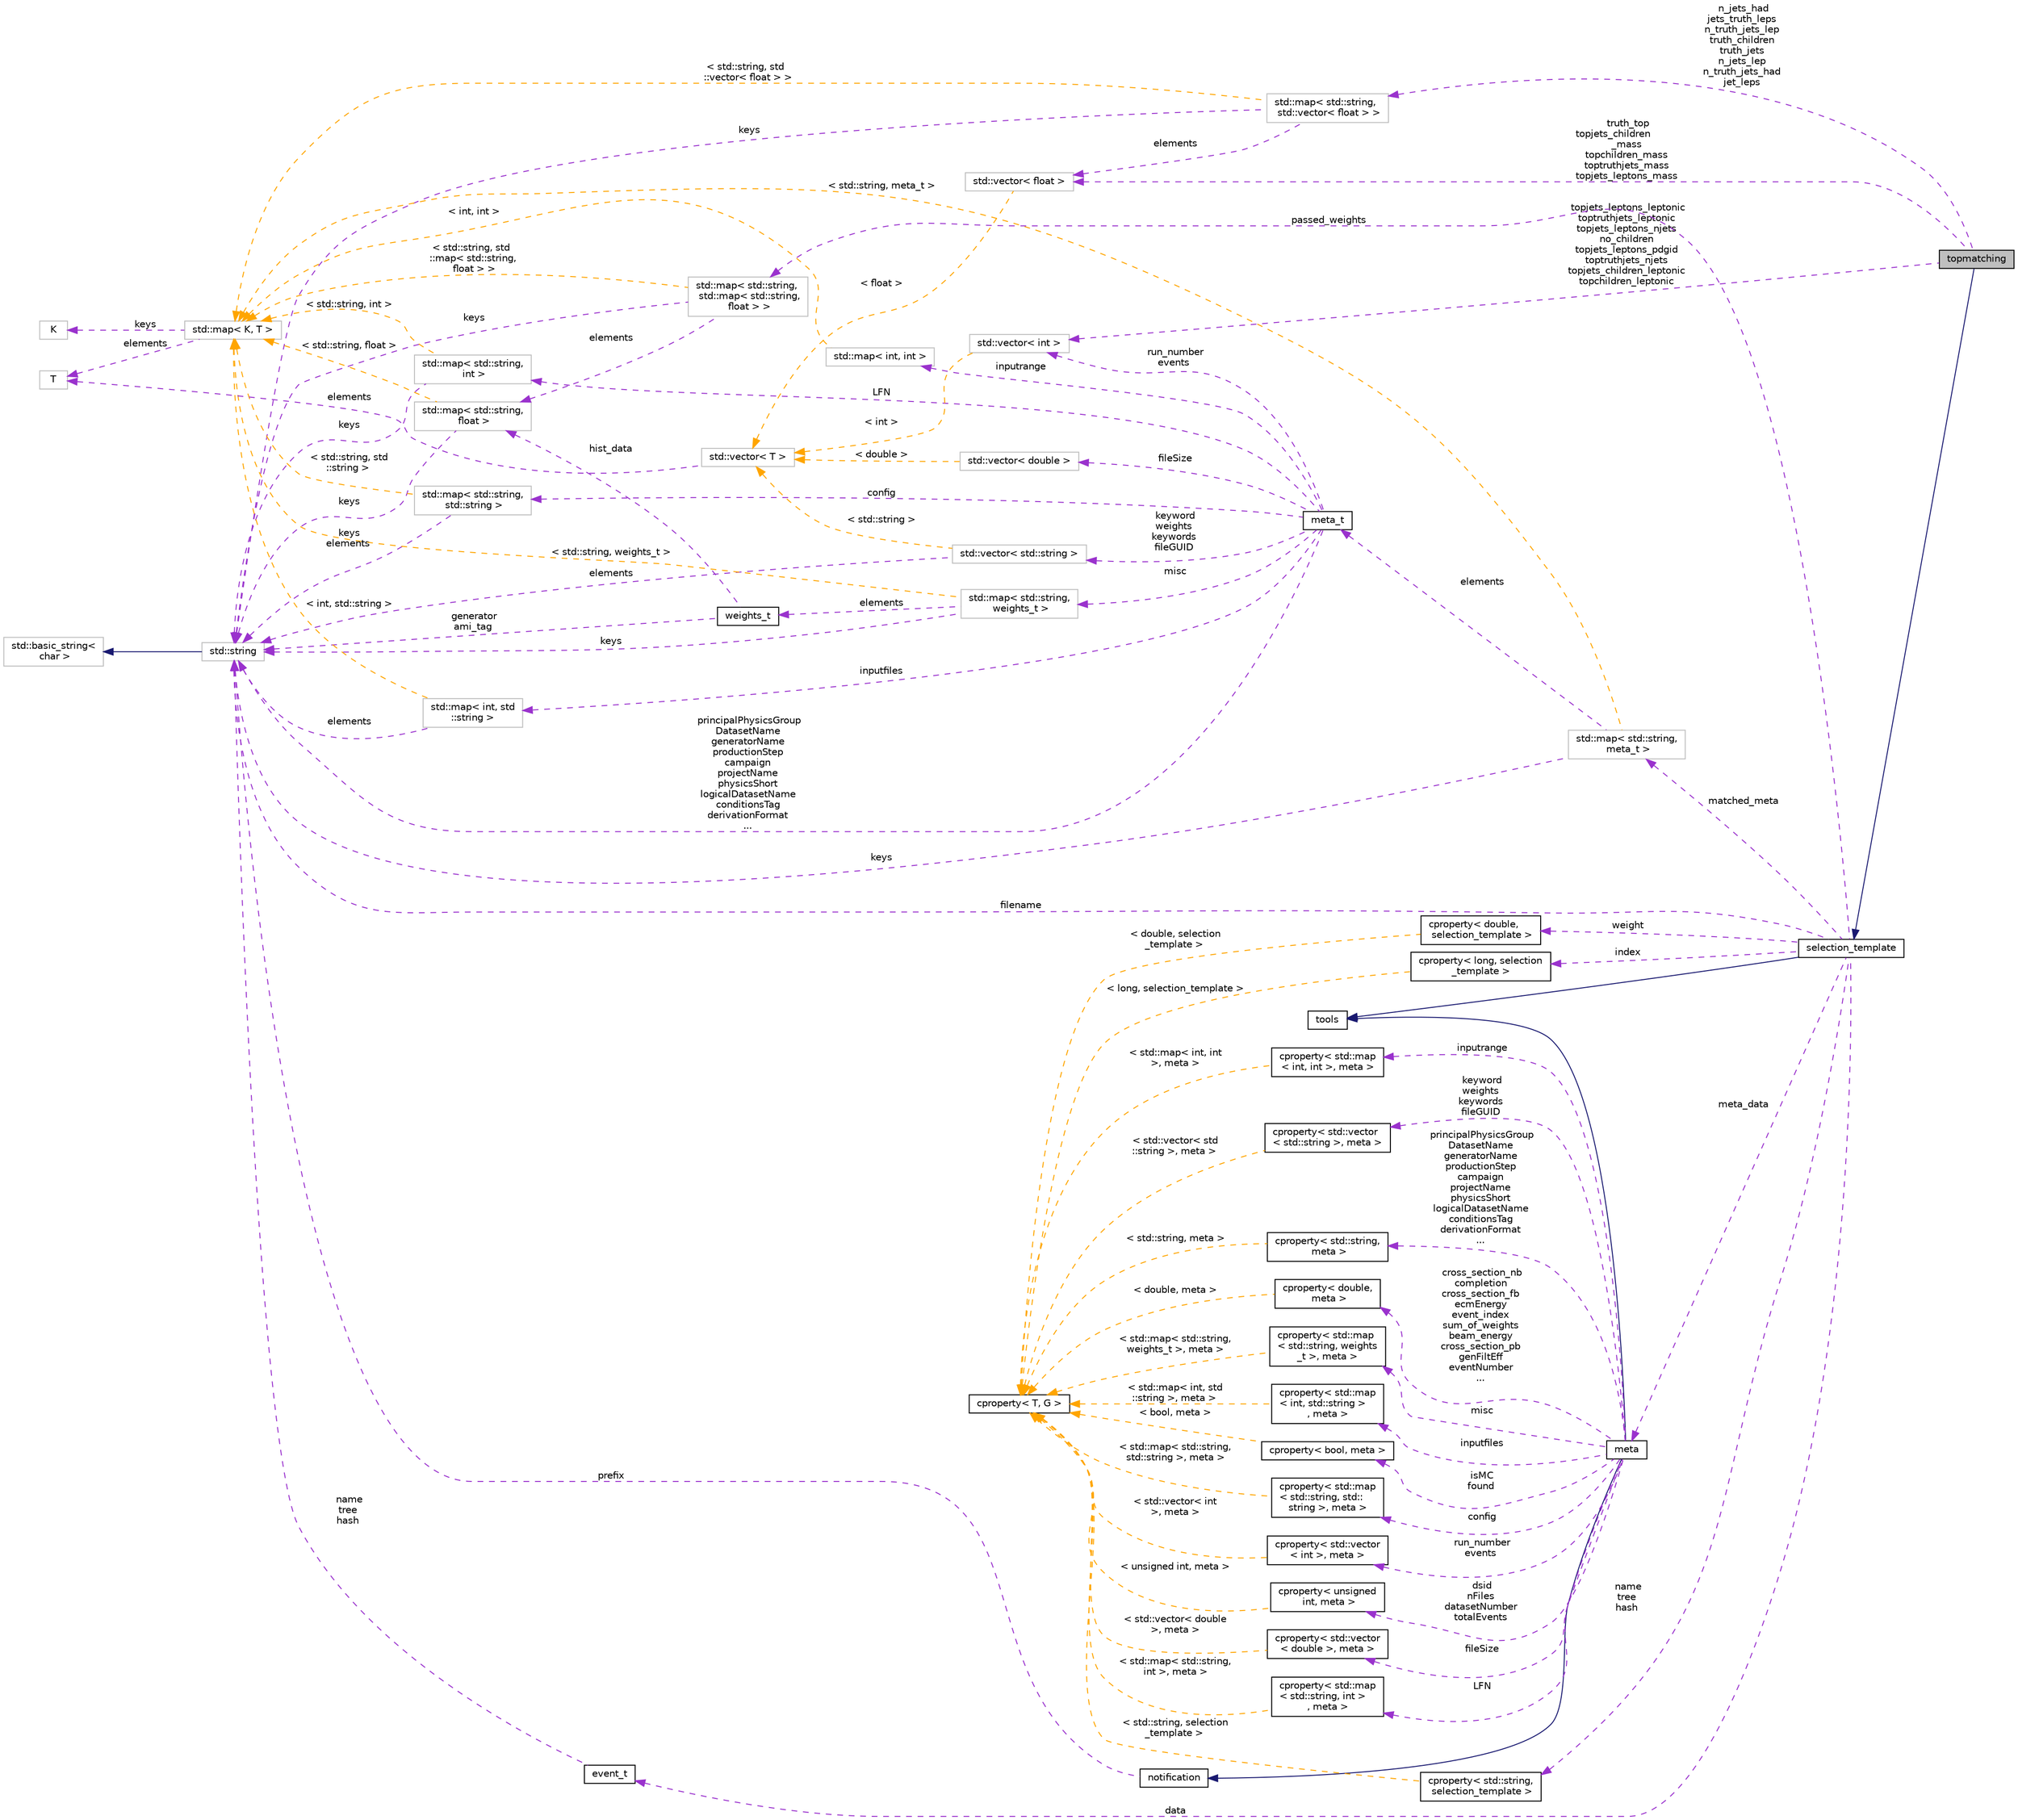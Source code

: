 digraph "topmatching"
{
 // INTERACTIVE_SVG=YES
 // LATEX_PDF_SIZE
  edge [fontname="Helvetica",fontsize="10",labelfontname="Helvetica",labelfontsize="10"];
  node [fontname="Helvetica",fontsize="10",shape=record];
  rankdir="LR";
  Node1 [label="topmatching",height=0.2,width=0.4,color="black", fillcolor="grey75", style="filled", fontcolor="black",tooltip=" "];
  Node2 -> Node1 [dir="back",color="midnightblue",fontsize="10",style="solid",fontname="Helvetica"];
  Node2 [label="selection_template",height=0.2,width=0.4,color="black", fillcolor="white", style="filled",URL="$classselection__template.html",tooltip=" "];
  Node3 -> Node2 [dir="back",color="midnightblue",fontsize="10",style="solid",fontname="Helvetica"];
  Node3 [label="tools",height=0.2,width=0.4,color="black", fillcolor="white", style="filled",URL="$classtools.html",tooltip="Provides a wide range of utility functions used throughout the framework."];
  Node4 -> Node2 [dir="back",color="darkorchid3",fontsize="10",style="dashed",label=" data" ,fontname="Helvetica"];
  Node4 [label="event_t",height=0.2,width=0.4,color="black", fillcolor="white", style="filled",URL="$structevent__t.html",tooltip=" "];
  Node5 -> Node4 [dir="back",color="darkorchid3",fontsize="10",style="dashed",label=" name\ntree\nhash" ,fontname="Helvetica"];
  Node5 [label="std::string",height=0.2,width=0.4,color="grey75", fillcolor="white", style="filled",tooltip="STL class."];
  Node6 -> Node5 [dir="back",color="midnightblue",fontsize="10",style="solid",fontname="Helvetica"];
  Node6 [label="std::basic_string\<\l char \>",height=0.2,width=0.4,color="grey75", fillcolor="white", style="filled",tooltip="STL class."];
  Node7 -> Node2 [dir="back",color="darkorchid3",fontsize="10",style="dashed",label=" meta_data" ,fontname="Helvetica"];
  Node7 [label="meta",height=0.2,width=0.4,color="black", fillcolor="white", style="filled",URL="$classmeta.html",tooltip="Provides properties and methods for metadata management."];
  Node3 -> Node7 [dir="back",color="midnightblue",fontsize="10",style="solid",fontname="Helvetica"];
  Node8 -> Node7 [dir="back",color="midnightblue",fontsize="10",style="solid",fontname="Helvetica"];
  Node8 [label="notification",height=0.2,width=0.4,color="black", fillcolor="white", style="filled",URL="$classnotification.html",tooltip="Provides logging and messaging functionality with various severity levels."];
  Node5 -> Node8 [dir="back",color="darkorchid3",fontsize="10",style="dashed",label=" prefix" ,fontname="Helvetica"];
  Node9 -> Node7 [dir="back",color="darkorchid3",fontsize="10",style="dashed",label=" config" ,fontname="Helvetica"];
  Node9 [label="cproperty\< std::map\l\< std::string, std::\lstring \>, meta \>",height=0.2,width=0.4,color="black", fillcolor="white", style="filled",URL="$classcproperty.html",tooltip=" "];
  Node10 -> Node9 [dir="back",color="orange",fontsize="10",style="dashed",label=" \< std::map\< std::string,\l std::string \>, meta \>" ,fontname="Helvetica"];
  Node10 [label="cproperty\< T, G \>",height=0.2,width=0.4,color="black", fillcolor="white", style="filled",URL="$classcproperty.html",tooltip=" "];
  Node11 -> Node7 [dir="back",color="darkorchid3",fontsize="10",style="dashed",label=" run_number\nevents" ,fontname="Helvetica"];
  Node11 [label="cproperty\< std::vector\l\< int \>, meta \>",height=0.2,width=0.4,color="black", fillcolor="white", style="filled",URL="$classcproperty.html",tooltip=" "];
  Node10 -> Node11 [dir="back",color="orange",fontsize="10",style="dashed",label=" \< std::vector\< int\l \>, meta \>" ,fontname="Helvetica"];
  Node12 -> Node7 [dir="back",color="darkorchid3",fontsize="10",style="dashed",label=" dsid\nnFiles\ndatasetNumber\ntotalEvents" ,fontname="Helvetica"];
  Node12 [label="cproperty\< unsigned\l int, meta \>",height=0.2,width=0.4,color="black", fillcolor="white", style="filled",URL="$classcproperty.html",tooltip=" "];
  Node10 -> Node12 [dir="back",color="orange",fontsize="10",style="dashed",label=" \< unsigned int, meta \>" ,fontname="Helvetica"];
  Node13 -> Node7 [dir="back",color="darkorchid3",fontsize="10",style="dashed",label=" fileSize" ,fontname="Helvetica"];
  Node13 [label="cproperty\< std::vector\l\< double \>, meta \>",height=0.2,width=0.4,color="black", fillcolor="white", style="filled",URL="$classcproperty.html",tooltip=" "];
  Node10 -> Node13 [dir="back",color="orange",fontsize="10",style="dashed",label=" \< std::vector\< double\l \>, meta \>" ,fontname="Helvetica"];
  Node14 -> Node7 [dir="back",color="darkorchid3",fontsize="10",style="dashed",label=" LFN" ,fontname="Helvetica"];
  Node14 [label="cproperty\< std::map\l\< std::string, int \>\l, meta \>",height=0.2,width=0.4,color="black", fillcolor="white", style="filled",URL="$classcproperty.html",tooltip=" "];
  Node10 -> Node14 [dir="back",color="orange",fontsize="10",style="dashed",label=" \< std::map\< std::string,\l int \>, meta \>" ,fontname="Helvetica"];
  Node15 -> Node7 [dir="back",color="darkorchid3",fontsize="10",style="dashed",label=" inputrange" ,fontname="Helvetica"];
  Node15 [label="cproperty\< std::map\l\< int, int \>, meta \>",height=0.2,width=0.4,color="black", fillcolor="white", style="filled",URL="$classcproperty.html",tooltip=" "];
  Node10 -> Node15 [dir="back",color="orange",fontsize="10",style="dashed",label=" \< std::map\< int, int\l \>, meta \>" ,fontname="Helvetica"];
  Node16 -> Node7 [dir="back",color="darkorchid3",fontsize="10",style="dashed",label=" keyword\nweights\nkeywords\nfileGUID" ,fontname="Helvetica"];
  Node16 [label="cproperty\< std::vector\l\< std::string \>, meta \>",height=0.2,width=0.4,color="black", fillcolor="white", style="filled",URL="$classcproperty.html",tooltip=" "];
  Node10 -> Node16 [dir="back",color="orange",fontsize="10",style="dashed",label=" \< std::vector\< std\l::string \>, meta \>" ,fontname="Helvetica"];
  Node17 -> Node7 [dir="back",color="darkorchid3",fontsize="10",style="dashed",label=" principalPhysicsGroup\nDatasetName\ngeneratorName\nproductionStep\ncampaign\nprojectName\nphysicsShort\nlogicalDatasetName\nconditionsTag\nderivationFormat\n..." ,fontname="Helvetica"];
  Node17 [label="cproperty\< std::string,\l meta \>",height=0.2,width=0.4,color="black", fillcolor="white", style="filled",URL="$classcproperty.html",tooltip=" "];
  Node10 -> Node17 [dir="back",color="orange",fontsize="10",style="dashed",label=" \< std::string, meta \>" ,fontname="Helvetica"];
  Node18 -> Node7 [dir="back",color="darkorchid3",fontsize="10",style="dashed",label=" cross_section_nb\ncompletion\ncross_section_fb\necmEnergy\nevent_index\nsum_of_weights\nbeam_energy\ncross_section_pb\ngenFiltEff\neventNumber\n..." ,fontname="Helvetica"];
  Node18 [label="cproperty\< double,\l meta \>",height=0.2,width=0.4,color="black", fillcolor="white", style="filled",URL="$classcproperty.html",tooltip=" "];
  Node10 -> Node18 [dir="back",color="orange",fontsize="10",style="dashed",label=" \< double, meta \>" ,fontname="Helvetica"];
  Node19 -> Node7 [dir="back",color="darkorchid3",fontsize="10",style="dashed",label=" misc" ,fontname="Helvetica"];
  Node19 [label="cproperty\< std::map\l\< std::string, weights\l_t \>, meta \>",height=0.2,width=0.4,color="black", fillcolor="white", style="filled",URL="$classcproperty.html",tooltip=" "];
  Node10 -> Node19 [dir="back",color="orange",fontsize="10",style="dashed",label=" \< std::map\< std::string,\l weights_t \>, meta \>" ,fontname="Helvetica"];
  Node20 -> Node7 [dir="back",color="darkorchid3",fontsize="10",style="dashed",label=" inputfiles" ,fontname="Helvetica"];
  Node20 [label="cproperty\< std::map\l\< int, std::string \>\l, meta \>",height=0.2,width=0.4,color="black", fillcolor="white", style="filled",URL="$classcproperty.html",tooltip=" "];
  Node10 -> Node20 [dir="back",color="orange",fontsize="10",style="dashed",label=" \< std::map\< int, std\l::string \>, meta \>" ,fontname="Helvetica"];
  Node21 -> Node7 [dir="back",color="darkorchid3",fontsize="10",style="dashed",label=" isMC\nfound" ,fontname="Helvetica"];
  Node21 [label="cproperty\< bool, meta \>",height=0.2,width=0.4,color="black", fillcolor="white", style="filled",URL="$classcproperty.html",tooltip=" "];
  Node10 -> Node21 [dir="back",color="orange",fontsize="10",style="dashed",label=" \< bool, meta \>" ,fontname="Helvetica"];
  Node5 -> Node2 [dir="back",color="darkorchid3",fontsize="10",style="dashed",label=" filename" ,fontname="Helvetica"];
  Node22 -> Node2 [dir="back",color="darkorchid3",fontsize="10",style="dashed",label=" matched_meta" ,fontname="Helvetica"];
  Node22 [label="std::map\< std::string,\l meta_t \>",height=0.2,width=0.4,color="grey75", fillcolor="white", style="filled",tooltip=" "];
  Node5 -> Node22 [dir="back",color="darkorchid3",fontsize="10",style="dashed",label=" keys" ,fontname="Helvetica"];
  Node23 -> Node22 [dir="back",color="darkorchid3",fontsize="10",style="dashed",label=" elements" ,fontname="Helvetica"];
  Node23 [label="meta_t",height=0.2,width=0.4,color="black", fillcolor="white", style="filled",URL="$structmeta__t.html",tooltip="Main structure for storing metadata about physics datasets."];
  Node24 -> Node23 [dir="back",color="darkorchid3",fontsize="10",style="dashed",label=" LFN" ,fontname="Helvetica"];
  Node24 [label="std::map\< std::string,\l int \>",height=0.2,width=0.4,color="grey75", fillcolor="white", style="filled",tooltip=" "];
  Node5 -> Node24 [dir="back",color="darkorchid3",fontsize="10",style="dashed",label=" keys" ,fontname="Helvetica"];
  Node25 -> Node24 [dir="back",color="orange",fontsize="10",style="dashed",label=" \< std::string, int \>" ,fontname="Helvetica"];
  Node25 [label="std::map\< K, T \>",height=0.2,width=0.4,color="grey75", fillcolor="white", style="filled",tooltip="STL class."];
  Node26 -> Node25 [dir="back",color="darkorchid3",fontsize="10",style="dashed",label=" keys" ,fontname="Helvetica"];
  Node26 [label="K",height=0.2,width=0.4,color="grey75", fillcolor="white", style="filled",tooltip=" "];
  Node27 -> Node25 [dir="back",color="darkorchid3",fontsize="10",style="dashed",label=" elements" ,fontname="Helvetica"];
  Node27 [label="T",height=0.2,width=0.4,color="grey75", fillcolor="white", style="filled",tooltip=" "];
  Node28 -> Node23 [dir="back",color="darkorchid3",fontsize="10",style="dashed",label=" misc" ,fontname="Helvetica"];
  Node28 [label="std::map\< std::string,\l weights_t \>",height=0.2,width=0.4,color="grey75", fillcolor="white", style="filled",tooltip=" "];
  Node29 -> Node28 [dir="back",color="darkorchid3",fontsize="10",style="dashed",label=" elements" ,fontname="Helvetica"];
  Node29 [label="weights_t",height=0.2,width=0.4,color="black", fillcolor="white", style="filled",URL="$structweights__t.html",tooltip="Structure to hold weight-related information for events."];
  Node30 -> Node29 [dir="back",color="darkorchid3",fontsize="10",style="dashed",label=" hist_data" ,fontname="Helvetica"];
  Node30 [label="std::map\< std::string,\l float \>",height=0.2,width=0.4,color="grey75", fillcolor="white", style="filled",tooltip=" "];
  Node5 -> Node30 [dir="back",color="darkorchid3",fontsize="10",style="dashed",label=" keys" ,fontname="Helvetica"];
  Node25 -> Node30 [dir="back",color="orange",fontsize="10",style="dashed",label=" \< std::string, float \>" ,fontname="Helvetica"];
  Node5 -> Node29 [dir="back",color="darkorchid3",fontsize="10",style="dashed",label=" generator\nami_tag" ,fontname="Helvetica"];
  Node5 -> Node28 [dir="back",color="darkorchid3",fontsize="10",style="dashed",label=" keys" ,fontname="Helvetica"];
  Node25 -> Node28 [dir="back",color="orange",fontsize="10",style="dashed",label=" \< std::string, weights_t \>" ,fontname="Helvetica"];
  Node31 -> Node23 [dir="back",color="darkorchid3",fontsize="10",style="dashed",label=" inputrange" ,fontname="Helvetica"];
  Node31 [label="std::map\< int, int \>",height=0.2,width=0.4,color="grey75", fillcolor="white", style="filled",tooltip=" "];
  Node25 -> Node31 [dir="back",color="orange",fontsize="10",style="dashed",label=" \< int, int \>" ,fontname="Helvetica"];
  Node32 -> Node23 [dir="back",color="darkorchid3",fontsize="10",style="dashed",label=" config" ,fontname="Helvetica"];
  Node32 [label="std::map\< std::string,\l std::string \>",height=0.2,width=0.4,color="grey75", fillcolor="white", style="filled",tooltip=" "];
  Node5 -> Node32 [dir="back",color="darkorchid3",fontsize="10",style="dashed",label=" keys\nelements" ,fontname="Helvetica"];
  Node25 -> Node32 [dir="back",color="orange",fontsize="10",style="dashed",label=" \< std::string, std\l::string \>" ,fontname="Helvetica"];
  Node5 -> Node23 [dir="back",color="darkorchid3",fontsize="10",style="dashed",label=" principalPhysicsGroup\nDatasetName\ngeneratorName\nproductionStep\ncampaign\nprojectName\nphysicsShort\nlogicalDatasetName\nconditionsTag\nderivationFormat\n..." ,fontname="Helvetica"];
  Node33 -> Node23 [dir="back",color="darkorchid3",fontsize="10",style="dashed",label=" run_number\nevents" ,fontname="Helvetica"];
  Node33 [label="std::vector\< int \>",height=0.2,width=0.4,color="grey75", fillcolor="white", style="filled",tooltip=" "];
  Node34 -> Node33 [dir="back",color="orange",fontsize="10",style="dashed",label=" \< int \>" ,fontname="Helvetica"];
  Node34 [label="std::vector\< T \>",height=0.2,width=0.4,color="grey75", fillcolor="white", style="filled",tooltip="STL class."];
  Node27 -> Node34 [dir="back",color="darkorchid3",fontsize="10",style="dashed",label=" elements" ,fontname="Helvetica"];
  Node35 -> Node23 [dir="back",color="darkorchid3",fontsize="10",style="dashed",label=" inputfiles" ,fontname="Helvetica"];
  Node35 [label="std::map\< int, std\l::string \>",height=0.2,width=0.4,color="grey75", fillcolor="white", style="filled",tooltip=" "];
  Node5 -> Node35 [dir="back",color="darkorchid3",fontsize="10",style="dashed",label=" elements" ,fontname="Helvetica"];
  Node25 -> Node35 [dir="back",color="orange",fontsize="10",style="dashed",label=" \< int, std::string \>" ,fontname="Helvetica"];
  Node36 -> Node23 [dir="back",color="darkorchid3",fontsize="10",style="dashed",label=" keyword\nweights\nkeywords\nfileGUID" ,fontname="Helvetica"];
  Node36 [label="std::vector\< std::string \>",height=0.2,width=0.4,color="grey75", fillcolor="white", style="filled",tooltip=" "];
  Node5 -> Node36 [dir="back",color="darkorchid3",fontsize="10",style="dashed",label=" elements" ,fontname="Helvetica"];
  Node34 -> Node36 [dir="back",color="orange",fontsize="10",style="dashed",label=" \< std::string \>" ,fontname="Helvetica"];
  Node37 -> Node23 [dir="back",color="darkorchid3",fontsize="10",style="dashed",label=" fileSize" ,fontname="Helvetica"];
  Node37 [label="std::vector\< double \>",height=0.2,width=0.4,color="grey75", fillcolor="white", style="filled",tooltip=" "];
  Node34 -> Node37 [dir="back",color="orange",fontsize="10",style="dashed",label=" \< double \>" ,fontname="Helvetica"];
  Node25 -> Node22 [dir="back",color="orange",fontsize="10",style="dashed",label=" \< std::string, meta_t \>" ,fontname="Helvetica"];
  Node38 -> Node2 [dir="back",color="darkorchid3",fontsize="10",style="dashed",label=" passed_weights" ,fontname="Helvetica"];
  Node38 [label="std::map\< std::string,\l std::map\< std::string,\l float \> \>",height=0.2,width=0.4,color="grey75", fillcolor="white", style="filled",tooltip=" "];
  Node30 -> Node38 [dir="back",color="darkorchid3",fontsize="10",style="dashed",label=" elements" ,fontname="Helvetica"];
  Node5 -> Node38 [dir="back",color="darkorchid3",fontsize="10",style="dashed",label=" keys" ,fontname="Helvetica"];
  Node25 -> Node38 [dir="back",color="orange",fontsize="10",style="dashed",label=" \< std::string, std\l::map\< std::string,\l float \> \>" ,fontname="Helvetica"];
  Node39 -> Node2 [dir="back",color="darkorchid3",fontsize="10",style="dashed",label=" index" ,fontname="Helvetica"];
  Node39 [label="cproperty\< long, selection\l_template \>",height=0.2,width=0.4,color="black", fillcolor="white", style="filled",URL="$classcproperty.html",tooltip=" "];
  Node10 -> Node39 [dir="back",color="orange",fontsize="10",style="dashed",label=" \< long, selection_template \>" ,fontname="Helvetica"];
  Node40 -> Node2 [dir="back",color="darkorchid3",fontsize="10",style="dashed",label=" name\ntree\nhash" ,fontname="Helvetica"];
  Node40 [label="cproperty\< std::string,\l selection_template \>",height=0.2,width=0.4,color="black", fillcolor="white", style="filled",URL="$classcproperty.html",tooltip=" "];
  Node10 -> Node40 [dir="back",color="orange",fontsize="10",style="dashed",label=" \< std::string, selection\l_template \>" ,fontname="Helvetica"];
  Node41 -> Node2 [dir="back",color="darkorchid3",fontsize="10",style="dashed",label=" weight" ,fontname="Helvetica"];
  Node41 [label="cproperty\< double,\l selection_template \>",height=0.2,width=0.4,color="black", fillcolor="white", style="filled",URL="$classcproperty.html",tooltip=" "];
  Node10 -> Node41 [dir="back",color="orange",fontsize="10",style="dashed",label=" \< double, selection\l_template \>" ,fontname="Helvetica"];
  Node42 -> Node1 [dir="back",color="darkorchid3",fontsize="10",style="dashed",label=" n_jets_had\njets_truth_leps\nn_truth_jets_lep\ntruth_children\ntruth_jets\nn_jets_lep\nn_truth_jets_had\njet_leps" ,fontname="Helvetica"];
  Node42 [label="std::map\< std::string,\l std::vector\< float \> \>",height=0.2,width=0.4,color="grey75", fillcolor="white", style="filled",tooltip=" "];
  Node5 -> Node42 [dir="back",color="darkorchid3",fontsize="10",style="dashed",label=" keys" ,fontname="Helvetica"];
  Node43 -> Node42 [dir="back",color="darkorchid3",fontsize="10",style="dashed",label=" elements" ,fontname="Helvetica"];
  Node43 [label="std::vector\< float \>",height=0.2,width=0.4,color="grey75", fillcolor="white", style="filled",tooltip=" "];
  Node34 -> Node43 [dir="back",color="orange",fontsize="10",style="dashed",label=" \< float \>" ,fontname="Helvetica"];
  Node25 -> Node42 [dir="back",color="orange",fontsize="10",style="dashed",label=" \< std::string, std\l::vector\< float \> \>" ,fontname="Helvetica"];
  Node33 -> Node1 [dir="back",color="darkorchid3",fontsize="10",style="dashed",label=" topjets_leptons_leptonic\ntoptruthjets_leptonic\ntopjets_leptons_njets\nno_children\ntopjets_leptons_pdgid\ntoptruthjets_njets\ntopjets_children_leptonic\ntopchildren_leptonic" ,fontname="Helvetica"];
  Node43 -> Node1 [dir="back",color="darkorchid3",fontsize="10",style="dashed",label=" truth_top\ntopjets_children\l_mass\ntopchildren_mass\ntoptruthjets_mass\ntopjets_leptons_mass" ,fontname="Helvetica"];
}
